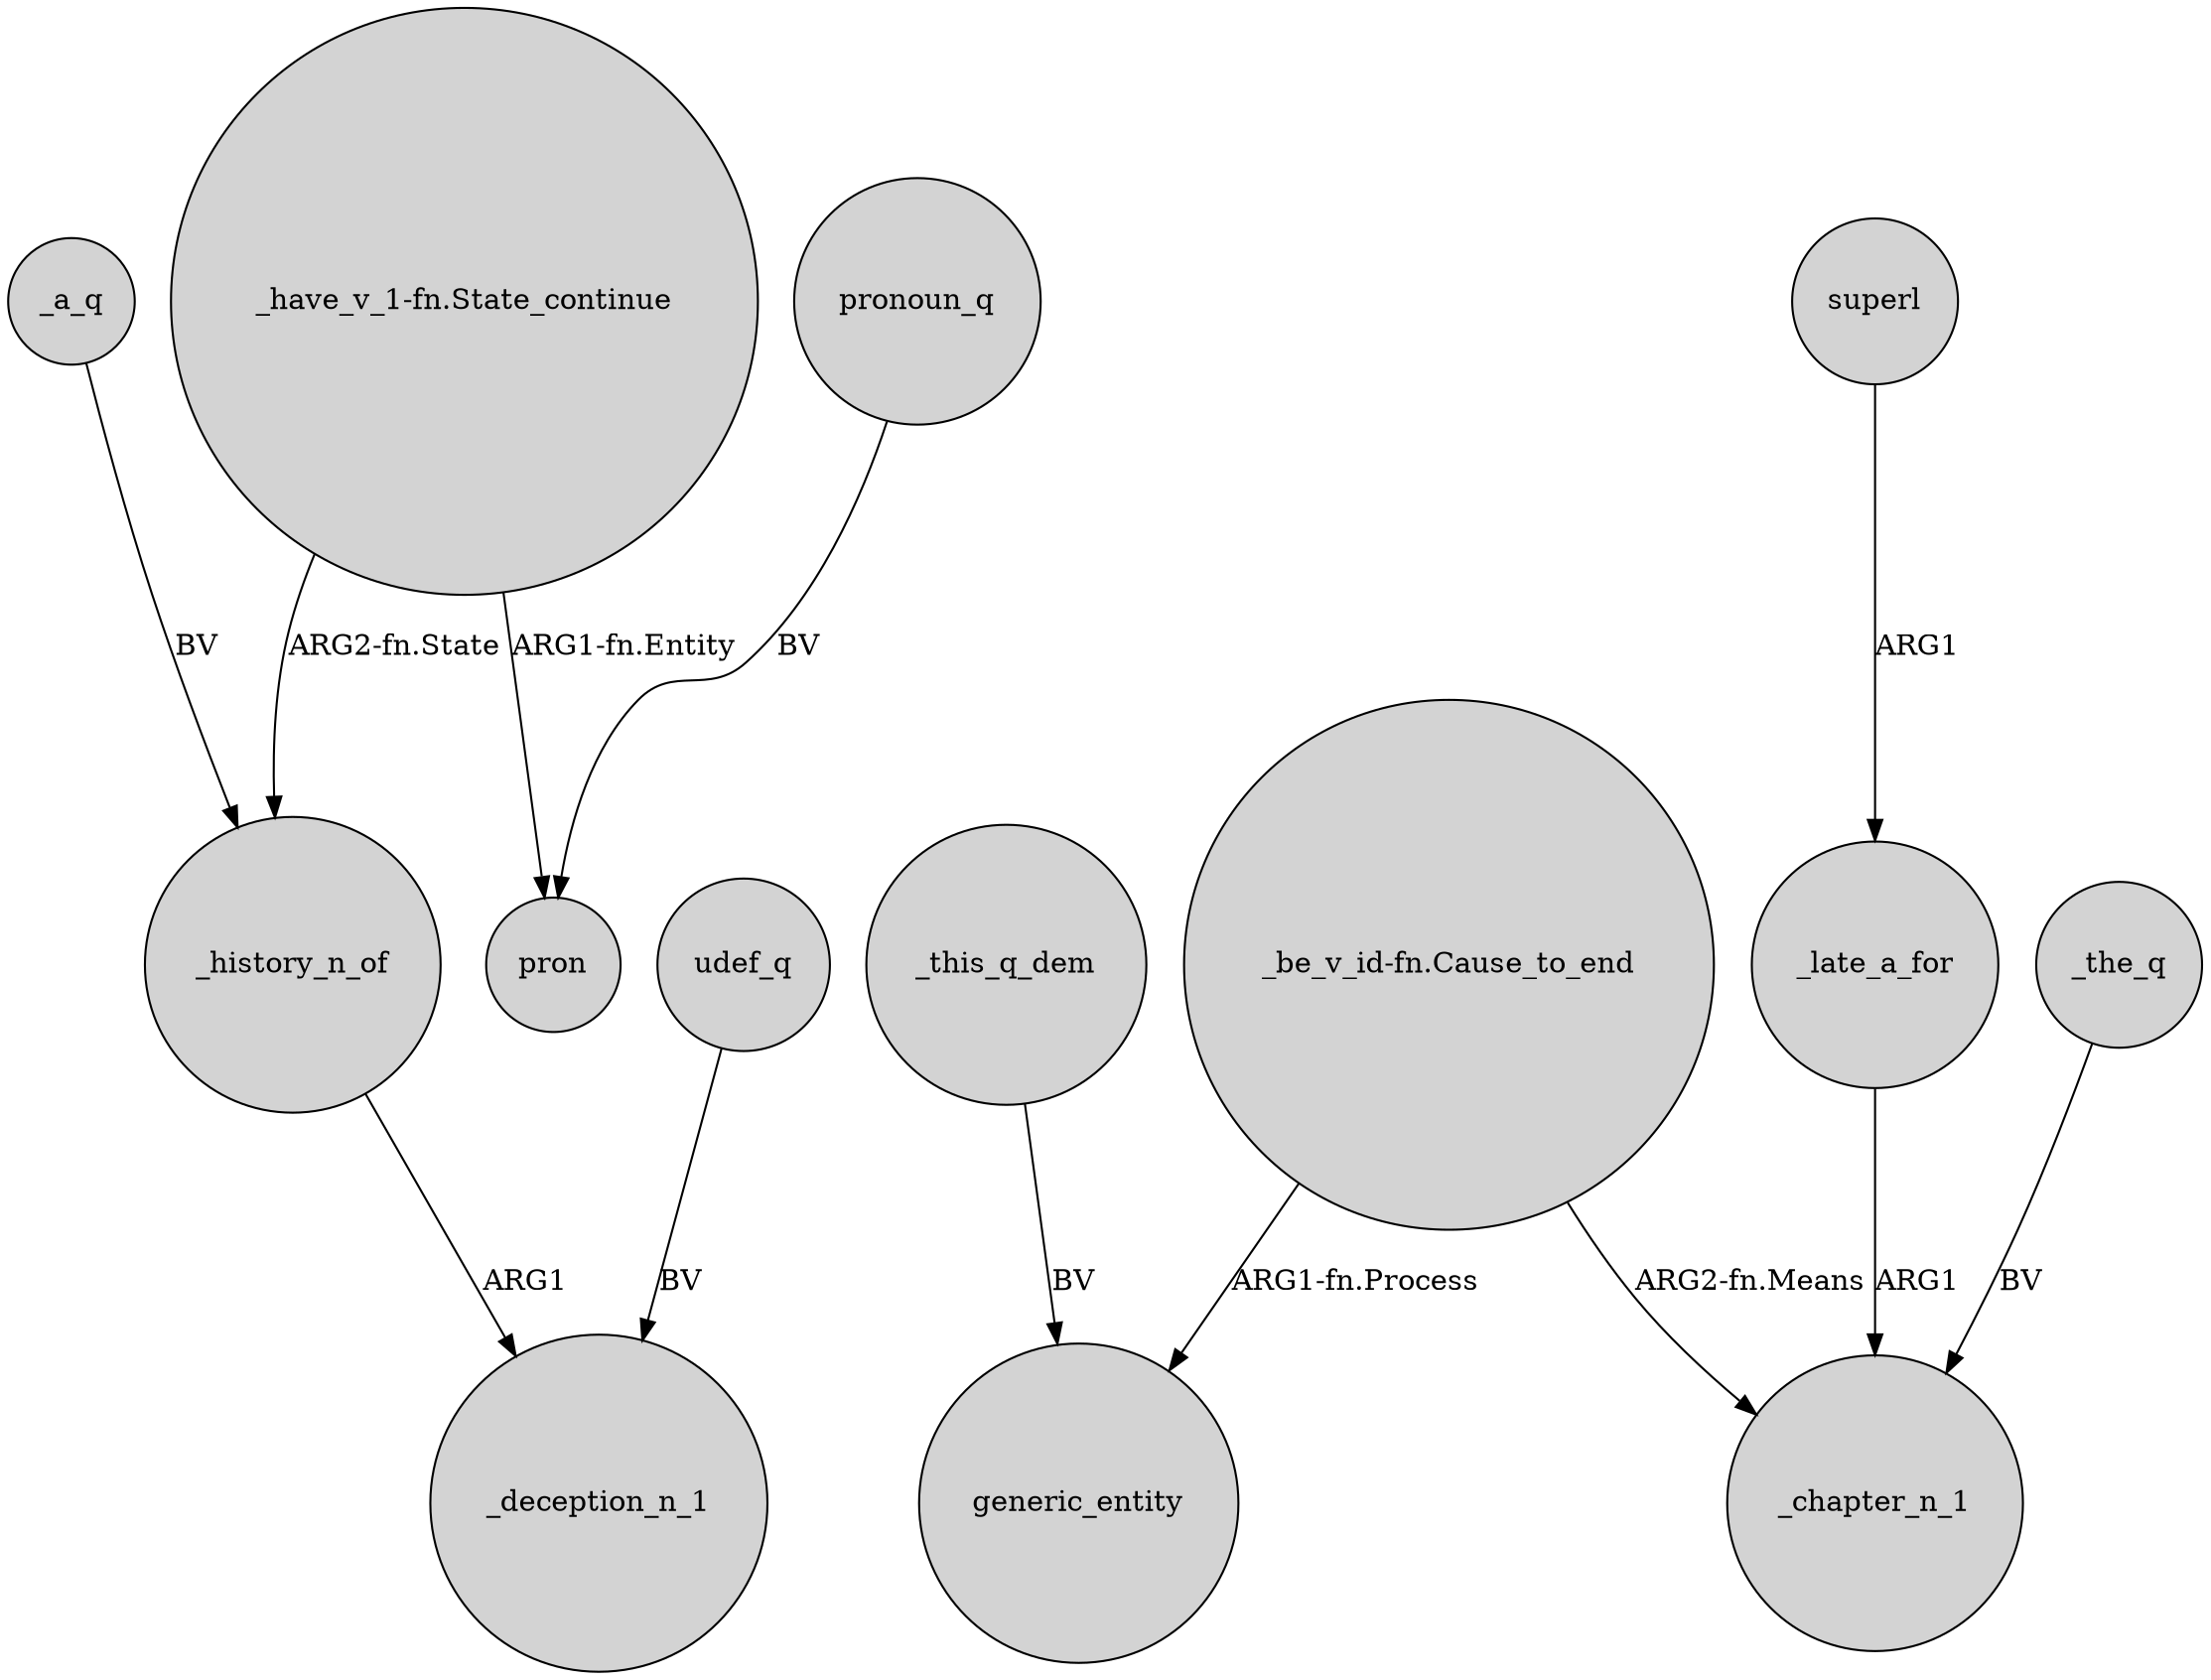 digraph {
	node [shape=circle style=filled]
	"_have_v_1-fn.State_continue" -> _history_n_of [label="ARG2-fn.State"]
	_late_a_for -> _chapter_n_1 [label=ARG1]
	"_be_v_id-fn.Cause_to_end" -> _chapter_n_1 [label="ARG2-fn.Means"]
	_a_q -> _history_n_of [label=BV]
	_history_n_of -> _deception_n_1 [label=ARG1]
	"_be_v_id-fn.Cause_to_end" -> generic_entity [label="ARG1-fn.Process"]
	_the_q -> _chapter_n_1 [label=BV]
	pronoun_q -> pron [label=BV]
	udef_q -> _deception_n_1 [label=BV]
	"_have_v_1-fn.State_continue" -> pron [label="ARG1-fn.Entity"]
	_this_q_dem -> generic_entity [label=BV]
	superl -> _late_a_for [label=ARG1]
}

